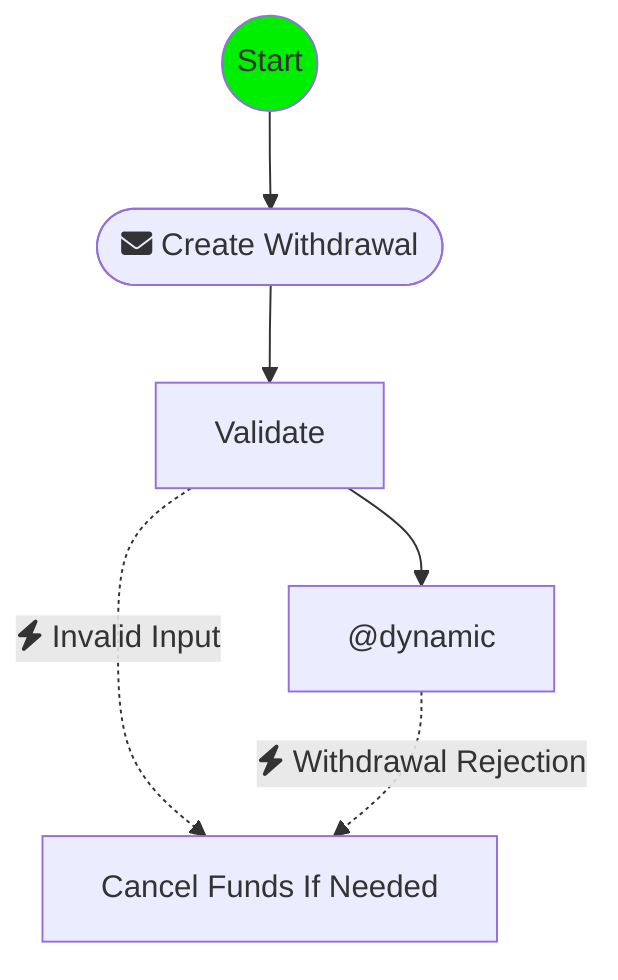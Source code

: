 flowchart TD
node0:::executed@{ shape: circle, label: "Start"}
node1@{ shape: stadium, label: "fa:fa-envelope Create Withdrawal"}
node0 --> node1
node2["Validate"]
node1 --> node2
node3["@dynamic"]
node2 --> node3
node4["Cancel Funds If Needed"]
node2 -.->|"fa:fa-bolt Invalid Input"| node4
node3 -.->|"fa:fa-bolt Withdrawal Rejection"| node4
classDef executed fill:#0e0